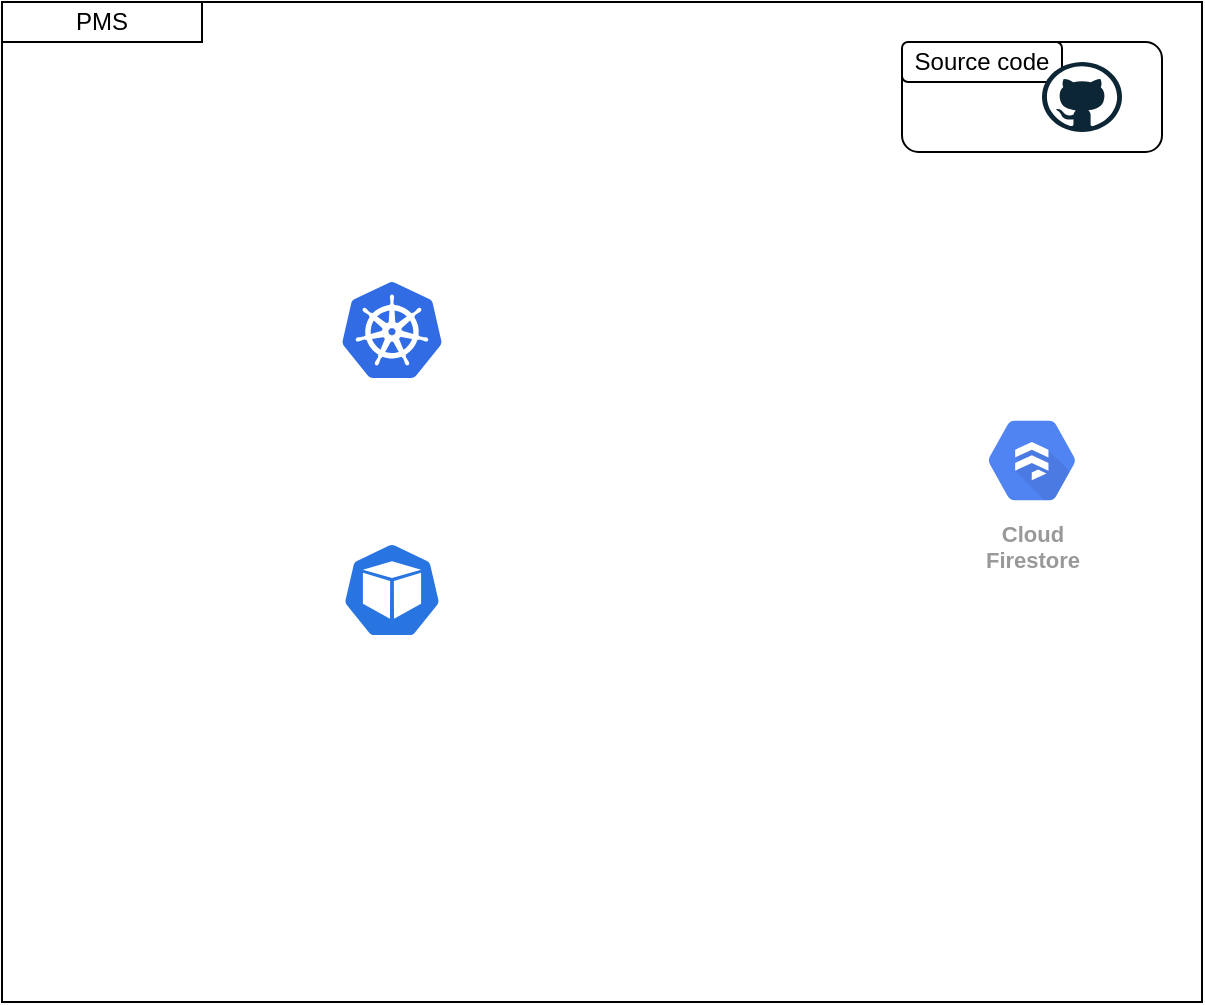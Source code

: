 <mxfile version="13.3.9" type="device"><diagram id="M9p-c8lDNQbXy_spv9Lx" name="Page-1"><mxGraphModel dx="1373" dy="825" grid="1" gridSize="10" guides="1" tooltips="1" connect="1" arrows="1" fold="1" page="1" pageScale="1" pageWidth="850" pageHeight="1100" math="0" shadow="0"><root><mxCell id="0"/><mxCell id="1" parent="0"/><mxCell id="askqvGSG4jKFqKnZEc4w-9" value="" style="group" vertex="1" connectable="0" parent="1"><mxGeometry x="110" y="120" width="600" height="500" as="geometry"/></mxCell><mxCell id="askqvGSG4jKFqKnZEc4w-1" value="" style="rounded=0;whiteSpace=wrap;html=1;" vertex="1" parent="askqvGSG4jKFqKnZEc4w-9"><mxGeometry width="600" height="500" as="geometry"/></mxCell><mxCell id="askqvGSG4jKFqKnZEc4w-2" value="PMS" style="rounded=0;whiteSpace=wrap;html=1;" vertex="1" parent="askqvGSG4jKFqKnZEc4w-9"><mxGeometry width="100" height="20" as="geometry"/></mxCell><mxCell id="askqvGSG4jKFqKnZEc4w-8" value="" style="group" vertex="1" connectable="0" parent="askqvGSG4jKFqKnZEc4w-9"><mxGeometry x="450" y="20" width="130" height="55" as="geometry"/></mxCell><mxCell id="askqvGSG4jKFqKnZEc4w-4" value="" style="rounded=1;whiteSpace=wrap;html=1;" vertex="1" parent="askqvGSG4jKFqKnZEc4w-8"><mxGeometry width="130" height="55" as="geometry"/></mxCell><mxCell id="askqvGSG4jKFqKnZEc4w-5" value="Source code" style="rounded=1;whiteSpace=wrap;html=1;" vertex="1" parent="askqvGSG4jKFqKnZEc4w-8"><mxGeometry width="80" height="20" as="geometry"/></mxCell><mxCell id="askqvGSG4jKFqKnZEc4w-3" value="" style="dashed=0;outlineConnect=0;html=1;align=center;labelPosition=center;verticalLabelPosition=bottom;verticalAlign=top;shape=mxgraph.weblogos.github" vertex="1" parent="askqvGSG4jKFqKnZEc4w-8"><mxGeometry x="70" y="10" width="40" height="35" as="geometry"/></mxCell><mxCell id="askqvGSG4jKFqKnZEc4w-10" value="Cloud&#10;Firestore" style="html=1;fillColor=#5184F3;strokeColor=none;verticalAlign=top;labelPosition=center;verticalLabelPosition=bottom;align=center;spacingTop=-6;fontSize=11;fontStyle=1;fontColor=#999999;shape=mxgraph.gcp2.hexIcon;prIcon=cloud_firestore" vertex="1" parent="askqvGSG4jKFqKnZEc4w-9"><mxGeometry x="482" y="200" width="66" height="58.5" as="geometry"/></mxCell><mxCell id="askqvGSG4jKFqKnZEc4w-11" value="" style="html=1;dashed=0;whitespace=wrap;fillColor=#2875E2;strokeColor=#ffffff;points=[[0.005,0.63,0],[0.1,0.2,0],[0.9,0.2,0],[0.5,0,0],[0.995,0.63,0],[0.72,0.99,0],[0.5,1,0],[0.28,0.99,0]];shape=mxgraph.kubernetes.icon;prIcon=pod" vertex="1" parent="askqvGSG4jKFqKnZEc4w-9"><mxGeometry x="170" y="270" width="50" height="48" as="geometry"/></mxCell><mxCell id="askqvGSG4jKFqKnZEc4w-12" value="" style="aspect=fixed;html=1;points=[];align=center;image;fontSize=12;image=img/lib/mscae/Kubernetes.svg;" vertex="1" parent="askqvGSG4jKFqKnZEc4w-9"><mxGeometry x="170" y="140" width="50" height="48" as="geometry"/></mxCell></root></mxGraphModel></diagram></mxfile>